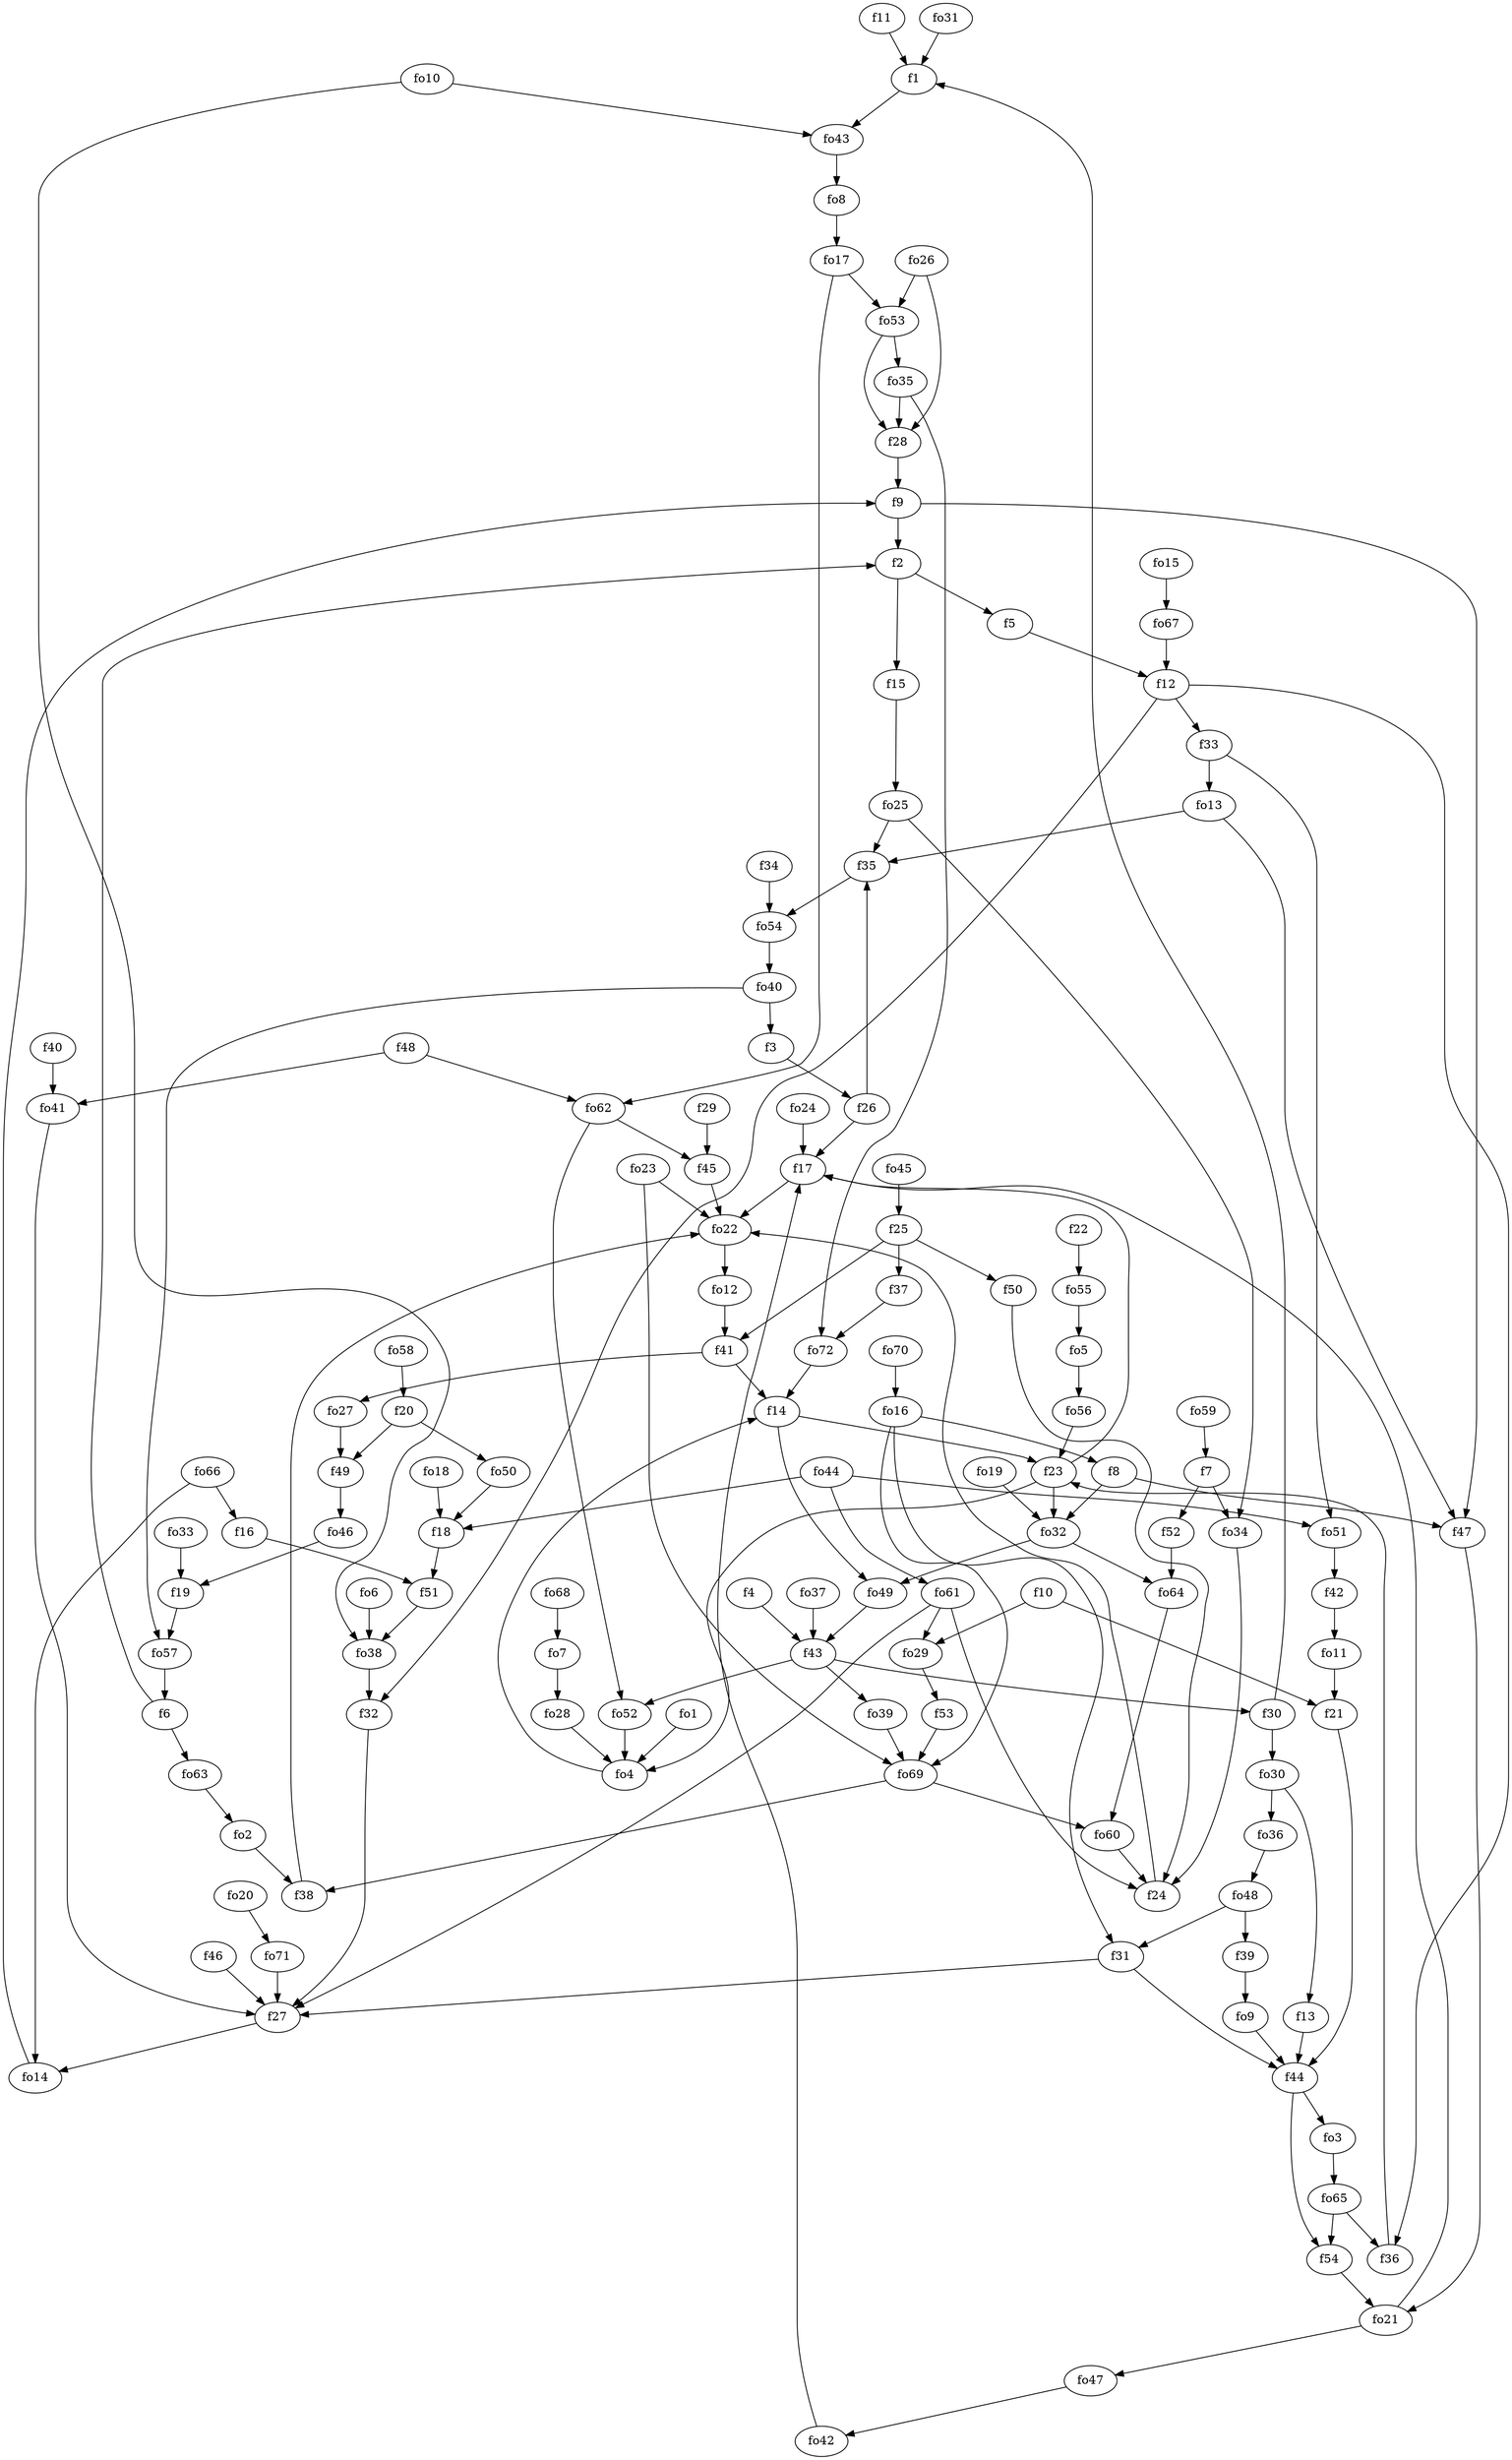 strict digraph  {
f1;
f2;
f3;
f4;
f5;
f6;
f7;
f8;
f9;
f10;
f11;
f12;
f13;
f14;
f15;
f16;
f17;
f18;
f19;
f20;
f21;
f22;
f23;
f24;
f25;
f26;
f27;
f28;
f29;
f30;
f31;
f32;
f33;
f34;
f35;
f36;
f37;
f38;
f39;
f40;
f41;
f42;
f43;
f44;
f45;
f46;
f47;
f48;
f49;
f50;
f51;
f52;
f53;
f54;
fo1;
fo2;
fo3;
fo4;
fo5;
fo6;
fo7;
fo8;
fo9;
fo10;
fo11;
fo12;
fo13;
fo14;
fo15;
fo16;
fo17;
fo18;
fo19;
fo20;
fo21;
fo22;
fo23;
fo24;
fo25;
fo26;
fo27;
fo28;
fo29;
fo30;
fo31;
fo32;
fo33;
fo34;
fo35;
fo36;
fo37;
fo38;
fo39;
fo40;
fo41;
fo42;
fo43;
fo44;
fo45;
fo46;
fo47;
fo48;
fo49;
fo50;
fo51;
fo52;
fo53;
fo54;
fo55;
fo56;
fo57;
fo58;
fo59;
fo60;
fo61;
fo62;
fo63;
fo64;
fo65;
fo66;
fo67;
fo68;
fo69;
fo70;
fo71;
fo72;
f1 -> fo43  [weight=2];
f2 -> f5  [weight=2];
f2 -> f15  [weight=2];
f3 -> f26  [weight=2];
f4 -> f43  [weight=2];
f5 -> f12  [weight=2];
f6 -> f2  [weight=2];
f6 -> fo63  [weight=2];
f7 -> f52  [weight=2];
f7 -> fo34  [weight=2];
f8 -> fo32  [weight=2];
f8 -> f47  [weight=2];
f9 -> f47  [weight=2];
f9 -> f2  [weight=2];
f10 -> fo29  [weight=2];
f10 -> f21  [weight=2];
f11 -> f1  [weight=2];
f12 -> f36  [weight=2];
f12 -> f33  [weight=2];
f12 -> f32  [weight=2];
f13 -> f44  [weight=2];
f14 -> fo49  [weight=2];
f14 -> f23  [weight=2];
f15 -> fo25  [weight=2];
f16 -> f51  [weight=2];
f17 -> fo22  [weight=2];
f18 -> f51  [weight=2];
f19 -> fo57  [weight=2];
f20 -> fo50  [weight=2];
f20 -> f49  [weight=2];
f21 -> f44  [weight=2];
f22 -> fo55  [weight=2];
f23 -> fo4  [weight=2];
f23 -> fo32  [weight=2];
f23 -> f17  [weight=2];
f24 -> fo22  [weight=2];
f25 -> f50  [weight=2];
f25 -> f41  [weight=2];
f25 -> f37  [weight=2];
f26 -> f35  [weight=2];
f26 -> f17  [weight=2];
f27 -> fo14  [weight=2];
f28 -> f9  [weight=2];
f29 -> f45  [weight=2];
f30 -> fo30  [weight=2];
f30 -> f1  [weight=2];
f31 -> f44  [weight=2];
f31 -> f27  [weight=2];
f32 -> f27  [weight=2];
f33 -> fo13  [weight=2];
f33 -> fo51  [weight=2];
f34 -> fo54  [weight=2];
f35 -> fo54  [weight=2];
f36 -> f23  [weight=2];
f37 -> fo72  [weight=2];
f38 -> fo22  [weight=2];
f39 -> fo9  [weight=2];
f40 -> fo41  [weight=2];
f41 -> f14  [weight=2];
f41 -> fo27  [weight=2];
f42 -> fo11  [weight=2];
f43 -> f30  [weight=2];
f43 -> fo52  [weight=2];
f43 -> fo39  [weight=2];
f44 -> f54  [weight=2];
f44 -> fo3  [weight=2];
f45 -> fo22  [weight=2];
f46 -> f27  [weight=2];
f47 -> fo21  [weight=2];
f48 -> fo62  [weight=2];
f48 -> fo41  [weight=2];
f49 -> fo46  [weight=2];
f50 -> f24  [weight=2];
f51 -> fo38  [weight=2];
f52 -> fo64  [weight=2];
f53 -> fo69  [weight=2];
f54 -> fo21  [weight=2];
fo1 -> fo4  [weight=2];
fo2 -> f38  [weight=2];
fo3 -> fo65  [weight=2];
fo4 -> f14  [weight=2];
fo5 -> fo56  [weight=2];
fo6 -> fo38  [weight=2];
fo7 -> fo28  [weight=2];
fo8 -> fo17  [weight=2];
fo9 -> f44  [weight=2];
fo10 -> fo43  [weight=2];
fo10 -> fo38  [weight=2];
fo11 -> f21  [weight=2];
fo12 -> f41  [weight=2];
fo13 -> f35  [weight=2];
fo13 -> f47  [weight=2];
fo14 -> f9  [weight=2];
fo15 -> fo67  [weight=2];
fo16 -> f8  [weight=2];
fo16 -> f31  [weight=2];
fo16 -> fo69  [weight=2];
fo17 -> fo53  [weight=2];
fo17 -> fo62  [weight=2];
fo18 -> f18  [weight=2];
fo19 -> fo32  [weight=2];
fo20 -> fo71  [weight=2];
fo21 -> f17  [weight=2];
fo21 -> fo47  [weight=2];
fo22 -> fo12  [weight=2];
fo23 -> fo22  [weight=2];
fo23 -> fo69  [weight=2];
fo24 -> f17  [weight=2];
fo25 -> f35  [weight=2];
fo25 -> fo34  [weight=2];
fo26 -> f28  [weight=2];
fo26 -> fo53  [weight=2];
fo27 -> f49  [weight=2];
fo28 -> fo4  [weight=2];
fo29 -> f53  [weight=2];
fo30 -> f13  [weight=2];
fo30 -> fo36  [weight=2];
fo31 -> f1  [weight=2];
fo32 -> fo49  [weight=2];
fo32 -> fo64  [weight=2];
fo33 -> f19  [weight=2];
fo34 -> f24  [weight=2];
fo35 -> fo72  [weight=2];
fo35 -> f28  [weight=2];
fo36 -> fo48  [weight=2];
fo37 -> f43  [weight=2];
fo38 -> f32  [weight=2];
fo39 -> fo69  [weight=2];
fo40 -> fo57  [weight=2];
fo40 -> f3  [weight=2];
fo41 -> f27  [weight=2];
fo42 -> f17  [weight=2];
fo43 -> fo8  [weight=2];
fo44 -> fo51  [weight=2];
fo44 -> f18  [weight=2];
fo44 -> fo61  [weight=2];
fo45 -> f25  [weight=2];
fo46 -> f19  [weight=2];
fo47 -> fo42  [weight=2];
fo48 -> f39  [weight=2];
fo48 -> f31  [weight=2];
fo49 -> f43  [weight=2];
fo50 -> f18  [weight=2];
fo51 -> f42  [weight=2];
fo52 -> fo4  [weight=2];
fo53 -> f28  [weight=2];
fo53 -> fo35  [weight=2];
fo54 -> fo40  [weight=2];
fo55 -> fo5  [weight=2];
fo56 -> f23  [weight=2];
fo57 -> f6  [weight=2];
fo58 -> f20  [weight=2];
fo59 -> f7  [weight=2];
fo60 -> f24  [weight=2];
fo61 -> f27  [weight=2];
fo61 -> f24  [weight=2];
fo61 -> fo29  [weight=2];
fo62 -> fo52  [weight=2];
fo62 -> f45  [weight=2];
fo63 -> fo2  [weight=2];
fo64 -> fo60  [weight=2];
fo65 -> f54  [weight=2];
fo65 -> f36  [weight=2];
fo66 -> fo14  [weight=2];
fo66 -> f16  [weight=2];
fo67 -> f12  [weight=2];
fo68 -> fo7  [weight=2];
fo69 -> fo60  [weight=2];
fo69 -> f38  [weight=2];
fo70 -> fo16  [weight=2];
fo71 -> f27  [weight=2];
fo72 -> f14  [weight=2];
}

